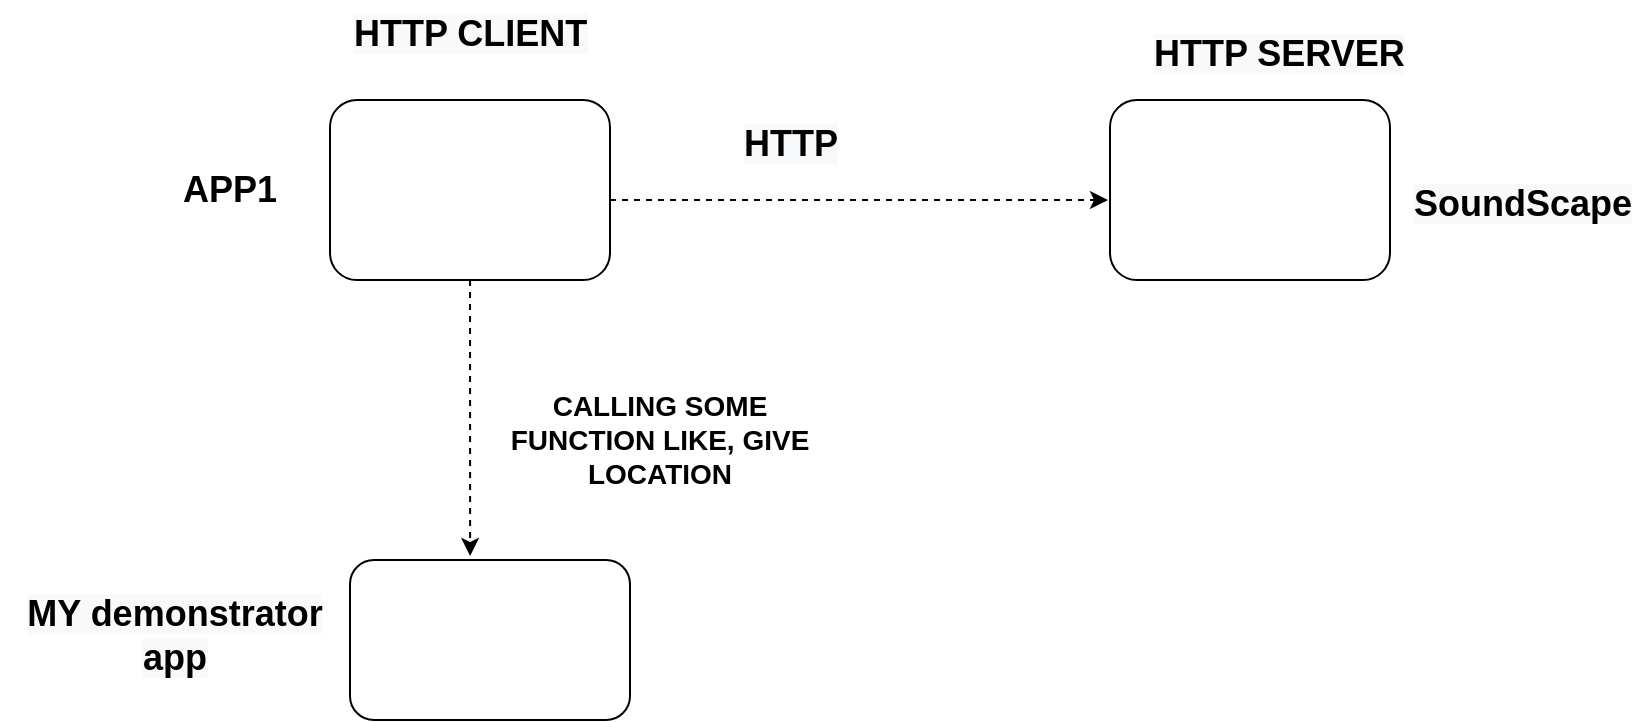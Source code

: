 <mxfile version="14.9.0" type="github">
  <diagram id="bX042Hk_9FZccrrRi018" name="Page-1">
    <mxGraphModel dx="3236" dy="1241" grid="1" gridSize="10" guides="1" tooltips="1" connect="1" arrows="1" fold="1" page="1" pageScale="1" pageWidth="850" pageHeight="1100" math="0" shadow="0">
      <root>
        <mxCell id="0" />
        <mxCell id="1" parent="0" />
        <mxCell id="oB1VX_bSEQFBR01DQZIY-1" value="" style="rounded=1;whiteSpace=wrap;html=1;" vertex="1" parent="1">
          <mxGeometry x="150" y="180" width="140" height="90" as="geometry" />
        </mxCell>
        <mxCell id="oB1VX_bSEQFBR01DQZIY-3" value="" style="rounded=1;whiteSpace=wrap;html=1;" vertex="1" parent="1">
          <mxGeometry x="540" y="180" width="140" height="90" as="geometry" />
        </mxCell>
        <mxCell id="oB1VX_bSEQFBR01DQZIY-4" value="" style="rounded=1;whiteSpace=wrap;html=1;" vertex="1" parent="1">
          <mxGeometry x="160" y="410" width="140" height="80" as="geometry" />
        </mxCell>
        <mxCell id="oB1VX_bSEQFBR01DQZIY-5" value="&lt;font style=&quot;font-size: 18px&quot;&gt;&lt;b&gt;APP1&lt;/b&gt;&lt;/font&gt;" style="text;html=1;strokeColor=none;fillColor=none;align=center;verticalAlign=middle;whiteSpace=wrap;rounded=0;" vertex="1" parent="1">
          <mxGeometry x="80" y="215" width="40" height="20" as="geometry" />
        </mxCell>
        <mxCell id="oB1VX_bSEQFBR01DQZIY-6" value="&lt;b style=&quot;color: rgb(0 , 0 , 0) ; font-family: &amp;#34;helvetica&amp;#34; ; font-size: 18px ; font-style: normal ; letter-spacing: normal ; text-align: center ; text-indent: 0px ; text-transform: none ; word-spacing: 0px ; background-color: rgb(248 , 249 , 250)&quot;&gt;SoundScape&lt;/b&gt;" style="text;whiteSpace=wrap;html=1;" vertex="1" parent="1">
          <mxGeometry x="690" y="215" width="70" height="30" as="geometry" />
        </mxCell>
        <mxCell id="oB1VX_bSEQFBR01DQZIY-7" value="&lt;b style=&quot;color: rgb(0 , 0 , 0) ; font-family: &amp;#34;helvetica&amp;#34; ; font-size: 18px ; font-style: normal ; letter-spacing: normal ; text-indent: 0px ; text-transform: none ; word-spacing: 0px ; background-color: rgb(248 , 249 , 250)&quot;&gt;MY demonstrator app&lt;/b&gt;" style="text;whiteSpace=wrap;html=1;align=center;" vertex="1" parent="1">
          <mxGeometry x="-15" y="420" width="175" height="70" as="geometry" />
        </mxCell>
        <mxCell id="oB1VX_bSEQFBR01DQZIY-8" value="" style="endArrow=classic;html=1;dashed=1;" edge="1" parent="1">
          <mxGeometry width="50" height="50" relative="1" as="geometry">
            <mxPoint x="290" y="230" as="sourcePoint" />
            <mxPoint x="539" y="230" as="targetPoint" />
          </mxGeometry>
        </mxCell>
        <mxCell id="oB1VX_bSEQFBR01DQZIY-9" value="&lt;b style=&quot;color: rgb(0 , 0 , 0) ; font-family: &amp;#34;helvetica&amp;#34; ; font-size: 18px ; font-style: normal ; letter-spacing: normal ; text-align: center ; text-indent: 0px ; text-transform: none ; word-spacing: 0px ; background-color: rgb(248 , 249 , 250)&quot;&gt;HTTP SERVER&lt;/b&gt;" style="text;whiteSpace=wrap;html=1;" vertex="1" parent="1">
          <mxGeometry x="560" y="140" width="140" height="30" as="geometry" />
        </mxCell>
        <mxCell id="oB1VX_bSEQFBR01DQZIY-10" value="&lt;b style=&quot;color: rgb(0 , 0 , 0) ; font-family: &amp;#34;helvetica&amp;#34; ; font-size: 18px ; font-style: normal ; letter-spacing: normal ; text-align: center ; text-indent: 0px ; text-transform: none ; word-spacing: 0px ; background-color: rgb(248 , 249 , 250)&quot;&gt;HTTP CLIENT&lt;/b&gt;" style="text;whiteSpace=wrap;html=1;" vertex="1" parent="1">
          <mxGeometry x="160" y="130" width="120" height="40" as="geometry" />
        </mxCell>
        <mxCell id="oB1VX_bSEQFBR01DQZIY-11" value="&lt;b style=&quot;color: rgb(0 , 0 , 0) ; font-family: &amp;#34;helvetica&amp;#34; ; font-size: 18px ; font-style: normal ; letter-spacing: normal ; text-align: center ; text-indent: 0px ; text-transform: none ; word-spacing: 0px ; background-color: rgb(248 , 249 , 250)&quot;&gt;HTTP&lt;/b&gt;" style="text;whiteSpace=wrap;html=1;" vertex="1" parent="1">
          <mxGeometry x="355" y="185" width="115" height="30" as="geometry" />
        </mxCell>
        <mxCell id="oB1VX_bSEQFBR01DQZIY-12" value="" style="endArrow=classic;html=1;dashed=1;entryX=0.429;entryY=-0.025;entryDx=0;entryDy=0;entryPerimeter=0;" edge="1" parent="1" source="oB1VX_bSEQFBR01DQZIY-1" target="oB1VX_bSEQFBR01DQZIY-4">
          <mxGeometry width="50" height="50" relative="1" as="geometry">
            <mxPoint x="400" y="370" as="sourcePoint" />
            <mxPoint x="450" y="320" as="targetPoint" />
          </mxGeometry>
        </mxCell>
        <mxCell id="oB1VX_bSEQFBR01DQZIY-13" value="&lt;font style=&quot;font-size: 14px&quot;&gt;&lt;b&gt;CALLING SOME FUNCTION LIKE, GIVE LOCATION&lt;/b&gt;&lt;/font&gt;" style="text;html=1;strokeColor=none;fillColor=none;align=center;verticalAlign=middle;whiteSpace=wrap;rounded=0;" vertex="1" parent="1">
          <mxGeometry x="230" y="330" width="170" height="40" as="geometry" />
        </mxCell>
      </root>
    </mxGraphModel>
  </diagram>
</mxfile>
